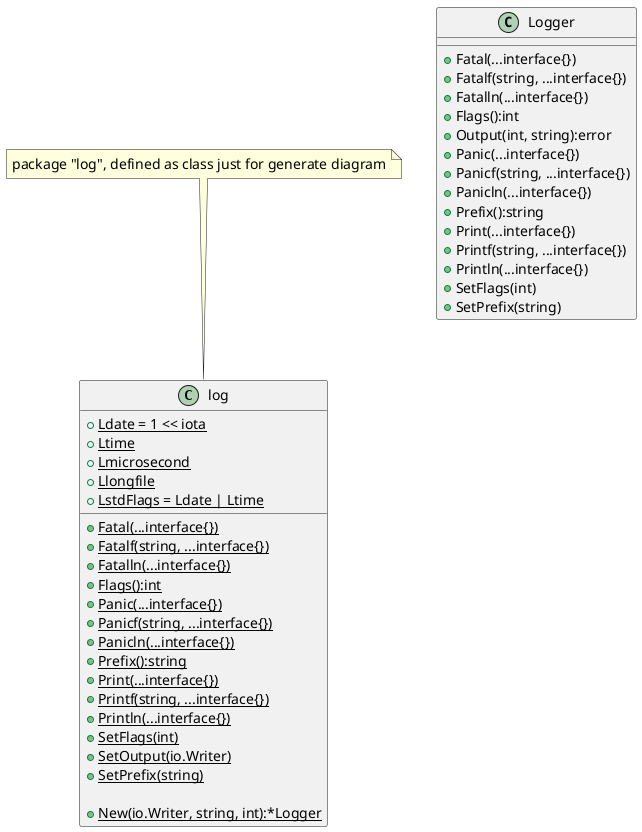 @startuml
skinparam {
	defaultFontName Tohama
	defaultFontSize 14
}

class log {
	+{static} Ldate = 1 << iota
	+{static} Ltime
	+{static} Lmicrosecond
	+{static} Llongfile
	+{static} LstdFlags = Ldate | Ltime

	+{static} Fatal(...interface{})
	+{static} Fatalf(string, ...interface{})
	+{static} Fatalln(...interface{})
	+{static} Flags():int
	+{static} Panic(...interface{})
	+{static} Panicf(string, ...interface{})
	+{static} Panicln(...interface{})
	+{static} Prefix():string
	+{static} Print(...interface{})
	+{static} Printf(string, ...interface{})
	+{static} Println(...interface{})
	+{static} SetFlags(int)
	+{static} SetOutput(io.Writer)
	+{static} SetPrefix(string)

	+{static} New(io.Writer, string, int):*Logger
}

class Logger {
	+Fatal(...interface{})
	+Fatalf(string, ...interface{})
	+Fatalln(...interface{})
	+Flags():int
	+Output(int, string):error
	+Panic(...interface{})
	+Panicf(string, ...interface{})
	+Panicln(...interface{})
	+Prefix():string
	+Print(...interface{})
	+Printf(string, ...interface{})
	+Println(...interface{})
	+SetFlags(int)
	+SetPrefix(string)
}

note top of log: package "log", defined as class just for generate diagram

@enduml
